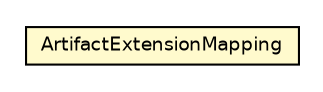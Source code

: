 #!/usr/local/bin/dot
#
# Class diagram 
# Generated by UmlGraph version 4.6 (http://www.spinellis.gr/sw/umlgraph)
#

digraph G {
	edge [fontname="Helvetica",fontsize=10,labelfontname="Helvetica",labelfontsize=10];
	node [fontname="Helvetica",fontsize=10,shape=plaintext];
	// org.apache.maven.archiva.repository.content.ArtifactExtensionMapping
	c60563 [label=<<table border="0" cellborder="1" cellspacing="0" cellpadding="2" port="p" bgcolor="lemonChiffon" href="./ArtifactExtensionMapping.html">
		<tr><td><table border="0" cellspacing="0" cellpadding="1">
			<tr><td> ArtifactExtensionMapping </td></tr>
		</table></td></tr>
		</table>>, fontname="Helvetica", fontcolor="black", fontsize=9.0];
}

